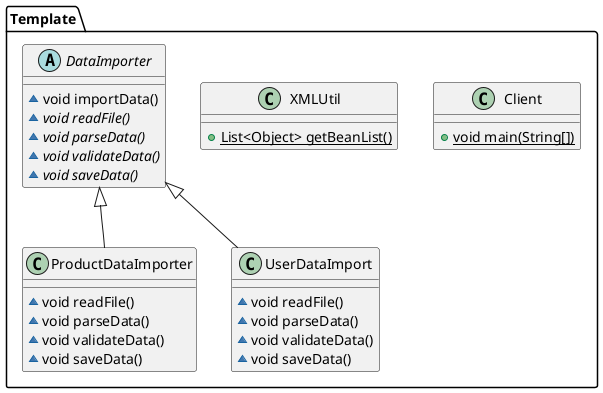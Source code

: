 @startuml
class Template.Client {
+ {static} void main(String[])
}

class Template.XMLUtil {
+ {static} List<Object> getBeanList()
}

class Template.ProductDataImporter {
~ void readFile()
~ void parseData()
~ void validateData()
~ void saveData()
}

abstract class Template.DataImporter {
~ void importData()
~ {abstract}void readFile()
~ {abstract}void parseData()
~ {abstract}void validateData()
~ {abstract}void saveData()
}

class Template.UserDataImport {
~ void readFile()
~ void parseData()
~ void validateData()
~ void saveData()
}



Template.DataImporter <|-- Template.ProductDataImporter
Template.DataImporter <|-- Template.UserDataImport
@enduml